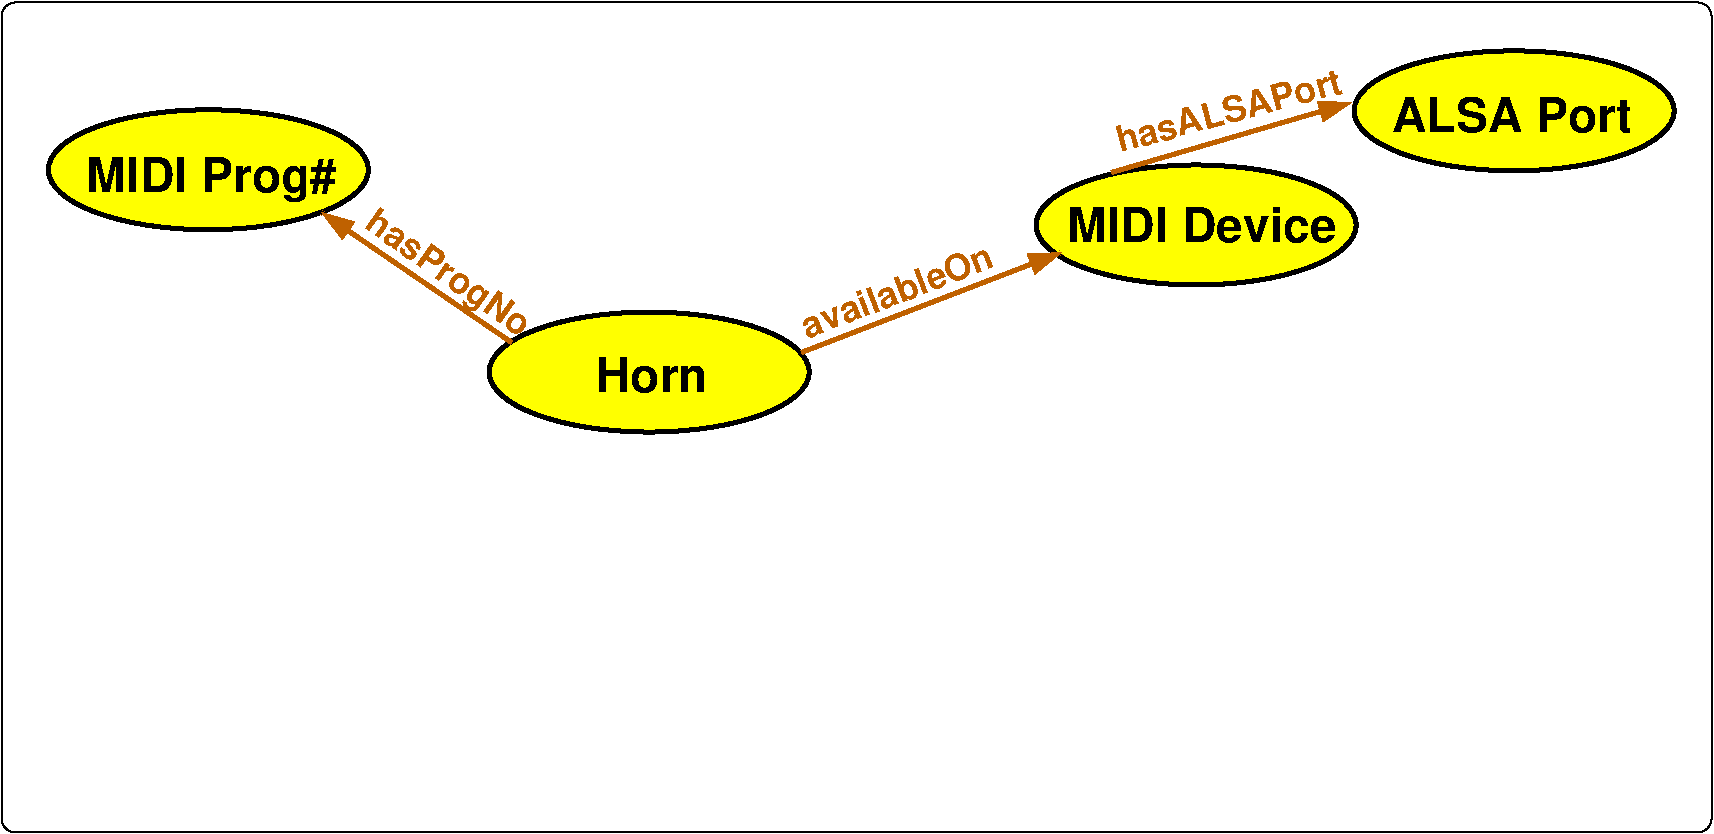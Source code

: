 #FIG 3.2
Landscape
Center
Inches
Letter  
100.00
Single
-2
1200 2
1 1 0 3 0 6 50 -1 20 0.000 1 0.0000 11494 2013 1200 450 11494 2013 12694 2013
1 1 0 3 0 6 50 -1 20 0.000 1 0.0000 9109 2869 1200 450 9109 2869 10309 2869
1 1 0 3 0 6 50 -1 20 0.000 1 0.0000 5007 3972 1200 450 5007 3972 6207 3972
1 1 0 3 0 6 50 -1 20 0.000 1 0.0000 1701 2455 1200 450 1701 2455 2901 2455
2 4 0 1 0 7 50 -1 -1 0.000 0 0 7 0 0 5
	 12975 7425 150 7425 150 1200 12975 1200 12975 7425
2 1 0 3 26 7 50 -1 -1 0.000 0 0 -1 1 0 2
	1 1 3.00 120.00 180.00
	 3975 3750 2550 2775
2 1 0 3 26 7 50 -1 -1 0.000 0 0 7 1 0 2
	1 1 3.00 120.00 180.00
	 6150 3825 8100 3075
2 1 0 3 26 7 50 -1 -1 0.000 0 0 7 1 0 2
	1 1 3.00 120.00 180.00
	 8475 2475 10275 1950
4 1 0 50 -1 18 24 0.0000 4 285 1860 11475 2175 ALSA Port\001
4 1 0 50 -1 18 24 0.0000 4 285 2145 9150 3000 MIDI Device\001
4 1 0 50 -1 18 24 0.0000 4 285 870 5025 4125 Horn\001
4 1 0 50 -1 18 24 0.0000 4 360 1980 1725 2625 MIDI Prog#\001
4 1 26 50 -1 18 18 5.6723 4 270 1500 3450 3300 hasProgNo\001
4 1 26 50 -1 18 18 0.3665 4 210 1560 6900 3450 availableOn\001
4 1 26 50 -1 18 18 0.2618 4 210 1755 9375 2100 hasALSAPort\001
